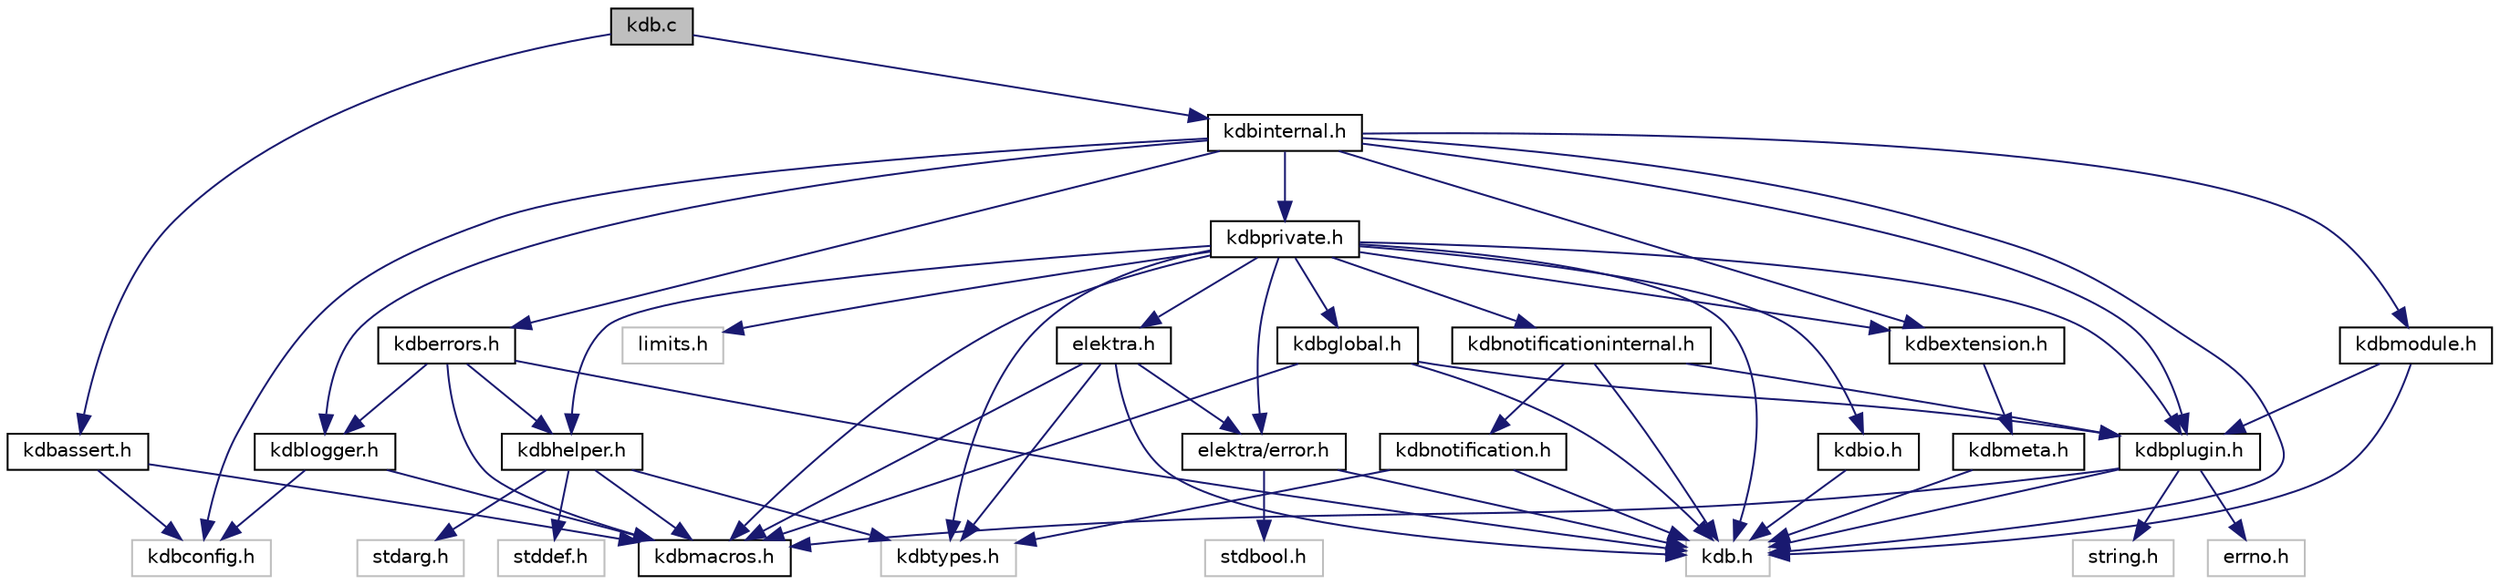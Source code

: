 digraph "kdb.c"
{
 // LATEX_PDF_SIZE
  edge [fontname="Helvetica",fontsize="10",labelfontname="Helvetica",labelfontsize="10"];
  node [fontname="Helvetica",fontsize="10",shape=record];
  Node1 [label="kdb.c",height=0.2,width=0.4,color="black", fillcolor="grey75", style="filled", fontcolor="black",tooltip="Low level functions for access the Key Database."];
  Node1 -> Node2 [color="midnightblue",fontsize="10",style="solid",fontname="Helvetica"];
  Node2 [label="kdbassert.h",height=0.2,width=0.4,color="black", fillcolor="white", style="filled",URL="$kdbassert_8h.html",tooltip="Assertions macros."];
  Node2 -> Node3 [color="midnightblue",fontsize="10",style="solid",fontname="Helvetica"];
  Node3 [label="kdbconfig.h",height=0.2,width=0.4,color="grey75", fillcolor="white", style="filled",tooltip=" "];
  Node2 -> Node4 [color="midnightblue",fontsize="10",style="solid",fontname="Helvetica"];
  Node4 [label="kdbmacros.h",height=0.2,width=0.4,color="black", fillcolor="white", style="filled",URL="$kdbmacros_8h.html",tooltip="Macros by Elektra."];
  Node1 -> Node5 [color="midnightblue",fontsize="10",style="solid",fontname="Helvetica"];
  Node5 [label="kdbinternal.h",height=0.2,width=0.4,color="black", fillcolor="white", style="filled",URL="$kdbinternal_8h.html",tooltip="Includes most internal header files."];
  Node5 -> Node6 [color="midnightblue",fontsize="10",style="solid",fontname="Helvetica"];
  Node6 [label="kdb.h",height=0.2,width=0.4,color="grey75", fillcolor="white", style="filled",tooltip=" "];
  Node5 -> Node3 [color="midnightblue",fontsize="10",style="solid",fontname="Helvetica"];
  Node5 -> Node7 [color="midnightblue",fontsize="10",style="solid",fontname="Helvetica"];
  Node7 [label="kdberrors.h",height=0.2,width=0.4,color="black", fillcolor="white", style="filled",URL="$kdberrors_8h.html",tooltip="Provides all macros and definitions which are used for emitting error or warnings."];
  Node7 -> Node6 [color="midnightblue",fontsize="10",style="solid",fontname="Helvetica"];
  Node7 -> Node8 [color="midnightblue",fontsize="10",style="solid",fontname="Helvetica"];
  Node8 [label="kdbhelper.h",height=0.2,width=0.4,color="black", fillcolor="white", style="filled",URL="$kdbhelper_8h.html",tooltip="Helper for memory management."];
  Node8 -> Node4 [color="midnightblue",fontsize="10",style="solid",fontname="Helvetica"];
  Node8 -> Node9 [color="midnightblue",fontsize="10",style="solid",fontname="Helvetica"];
  Node9 [label="kdbtypes.h",height=0.2,width=0.4,color="grey75", fillcolor="white", style="filled",tooltip=" "];
  Node8 -> Node10 [color="midnightblue",fontsize="10",style="solid",fontname="Helvetica"];
  Node10 [label="stdarg.h",height=0.2,width=0.4,color="grey75", fillcolor="white", style="filled",tooltip=" "];
  Node8 -> Node11 [color="midnightblue",fontsize="10",style="solid",fontname="Helvetica"];
  Node11 [label="stddef.h",height=0.2,width=0.4,color="grey75", fillcolor="white", style="filled",tooltip=" "];
  Node7 -> Node12 [color="midnightblue",fontsize="10",style="solid",fontname="Helvetica"];
  Node12 [label="kdblogger.h",height=0.2,width=0.4,color="black", fillcolor="white", style="filled",URL="$kdblogger_8h.html",tooltip="Logger Interface."];
  Node12 -> Node3 [color="midnightblue",fontsize="10",style="solid",fontname="Helvetica"];
  Node12 -> Node4 [color="midnightblue",fontsize="10",style="solid",fontname="Helvetica"];
  Node7 -> Node4 [color="midnightblue",fontsize="10",style="solid",fontname="Helvetica"];
  Node5 -> Node13 [color="midnightblue",fontsize="10",style="solid",fontname="Helvetica"];
  Node13 [label="kdbextension.h",height=0.2,width=0.4,color="black", fillcolor="white", style="filled",URL="$kdbextension_8h.html",tooltip="Extension functionality."];
  Node13 -> Node14 [color="midnightblue",fontsize="10",style="solid",fontname="Helvetica"];
  Node14 [label="kdbmeta.h",height=0.2,width=0.4,color="black", fillcolor="white", style="filled",URL="$kdbmeta_8h.html",tooltip="metadata functions"];
  Node14 -> Node6 [color="midnightblue",fontsize="10",style="solid",fontname="Helvetica"];
  Node5 -> Node12 [color="midnightblue",fontsize="10",style="solid",fontname="Helvetica"];
  Node5 -> Node15 [color="midnightblue",fontsize="10",style="solid",fontname="Helvetica"];
  Node15 [label="kdbmodule.h",height=0.2,width=0.4,color="black", fillcolor="white", style="filled",URL="$kdbmodule_8h.html",tooltip=" "];
  Node15 -> Node6 [color="midnightblue",fontsize="10",style="solid",fontname="Helvetica"];
  Node15 -> Node16 [color="midnightblue",fontsize="10",style="solid",fontname="Helvetica"];
  Node16 [label="kdbplugin.h",height=0.2,width=0.4,color="black", fillcolor="white", style="filled",URL="$kdbplugin_8h.html",tooltip="Methods for plugin programing."];
  Node16 -> Node6 [color="midnightblue",fontsize="10",style="solid",fontname="Helvetica"];
  Node16 -> Node17 [color="midnightblue",fontsize="10",style="solid",fontname="Helvetica"];
  Node17 [label="errno.h",height=0.2,width=0.4,color="grey75", fillcolor="white", style="filled",tooltip=" "];
  Node16 -> Node4 [color="midnightblue",fontsize="10",style="solid",fontname="Helvetica"];
  Node16 -> Node18 [color="midnightblue",fontsize="10",style="solid",fontname="Helvetica"];
  Node18 [label="string.h",height=0.2,width=0.4,color="grey75", fillcolor="white", style="filled",tooltip=" "];
  Node5 -> Node16 [color="midnightblue",fontsize="10",style="solid",fontname="Helvetica"];
  Node5 -> Node19 [color="midnightblue",fontsize="10",style="solid",fontname="Helvetica"];
  Node19 [label="kdbprivate.h",height=0.2,width=0.4,color="black", fillcolor="white", style="filled",URL="$kdbprivate_8h.html",tooltip="Private declarations."];
  Node19 -> Node20 [color="midnightblue",fontsize="10",style="solid",fontname="Helvetica"];
  Node20 [label="elektra.h",height=0.2,width=0.4,color="black", fillcolor="white", style="filled",URL="$elektra_8h.html",tooltip="Elektra High Level API."];
  Node20 -> Node21 [color="midnightblue",fontsize="10",style="solid",fontname="Helvetica"];
  Node21 [label="elektra/error.h",height=0.2,width=0.4,color="black", fillcolor="white", style="filled",URL="$error_8h.html",tooltip="Elektra error."];
  Node21 -> Node6 [color="midnightblue",fontsize="10",style="solid",fontname="Helvetica"];
  Node21 -> Node22 [color="midnightblue",fontsize="10",style="solid",fontname="Helvetica"];
  Node22 [label="stdbool.h",height=0.2,width=0.4,color="grey75", fillcolor="white", style="filled",tooltip=" "];
  Node20 -> Node6 [color="midnightblue",fontsize="10",style="solid",fontname="Helvetica"];
  Node20 -> Node4 [color="midnightblue",fontsize="10",style="solid",fontname="Helvetica"];
  Node20 -> Node9 [color="midnightblue",fontsize="10",style="solid",fontname="Helvetica"];
  Node19 -> Node21 [color="midnightblue",fontsize="10",style="solid",fontname="Helvetica"];
  Node19 -> Node6 [color="midnightblue",fontsize="10",style="solid",fontname="Helvetica"];
  Node19 -> Node13 [color="midnightblue",fontsize="10",style="solid",fontname="Helvetica"];
  Node19 -> Node8 [color="midnightblue",fontsize="10",style="solid",fontname="Helvetica"];
  Node19 -> Node23 [color="midnightblue",fontsize="10",style="solid",fontname="Helvetica"];
  Node23 [label="kdbio.h",height=0.2,width=0.4,color="black", fillcolor="white", style="filled",URL="$kdbio_8h.html",tooltip="Elektra-I/O structures for I/O bindings, plugins and applications."];
  Node23 -> Node6 [color="midnightblue",fontsize="10",style="solid",fontname="Helvetica"];
  Node19 -> Node4 [color="midnightblue",fontsize="10",style="solid",fontname="Helvetica"];
  Node19 -> Node24 [color="midnightblue",fontsize="10",style="solid",fontname="Helvetica"];
  Node24 [label="kdbnotificationinternal.h",height=0.2,width=0.4,color="black", fillcolor="white", style="filled",URL="$kdbnotificationinternal_8h.html",tooltip="Elektra-Notification structures and declarations for developing notification and transport plugins."];
  Node24 -> Node6 [color="midnightblue",fontsize="10",style="solid",fontname="Helvetica"];
  Node24 -> Node25 [color="midnightblue",fontsize="10",style="solid",fontname="Helvetica"];
  Node25 [label="kdbnotification.h",height=0.2,width=0.4,color="black", fillcolor="white", style="filled",URL="$kdbnotification_8h.html",tooltip="Elektra-Notification structures and declarations for application developers."];
  Node25 -> Node6 [color="midnightblue",fontsize="10",style="solid",fontname="Helvetica"];
  Node25 -> Node9 [color="midnightblue",fontsize="10",style="solid",fontname="Helvetica"];
  Node24 -> Node16 [color="midnightblue",fontsize="10",style="solid",fontname="Helvetica"];
  Node19 -> Node16 [color="midnightblue",fontsize="10",style="solid",fontname="Helvetica"];
  Node19 -> Node9 [color="midnightblue",fontsize="10",style="solid",fontname="Helvetica"];
  Node19 -> Node26 [color="midnightblue",fontsize="10",style="solid",fontname="Helvetica"];
  Node26 [label="kdbglobal.h",height=0.2,width=0.4,color="black", fillcolor="white", style="filled",URL="$kdbglobal_8h.html",tooltip="Defines for global plugins."];
  Node26 -> Node6 [color="midnightblue",fontsize="10",style="solid",fontname="Helvetica"];
  Node26 -> Node4 [color="midnightblue",fontsize="10",style="solid",fontname="Helvetica"];
  Node26 -> Node16 [color="midnightblue",fontsize="10",style="solid",fontname="Helvetica"];
  Node19 -> Node27 [color="midnightblue",fontsize="10",style="solid",fontname="Helvetica"];
  Node27 [label="limits.h",height=0.2,width=0.4,color="grey75", fillcolor="white", style="filled",tooltip=" "];
}
